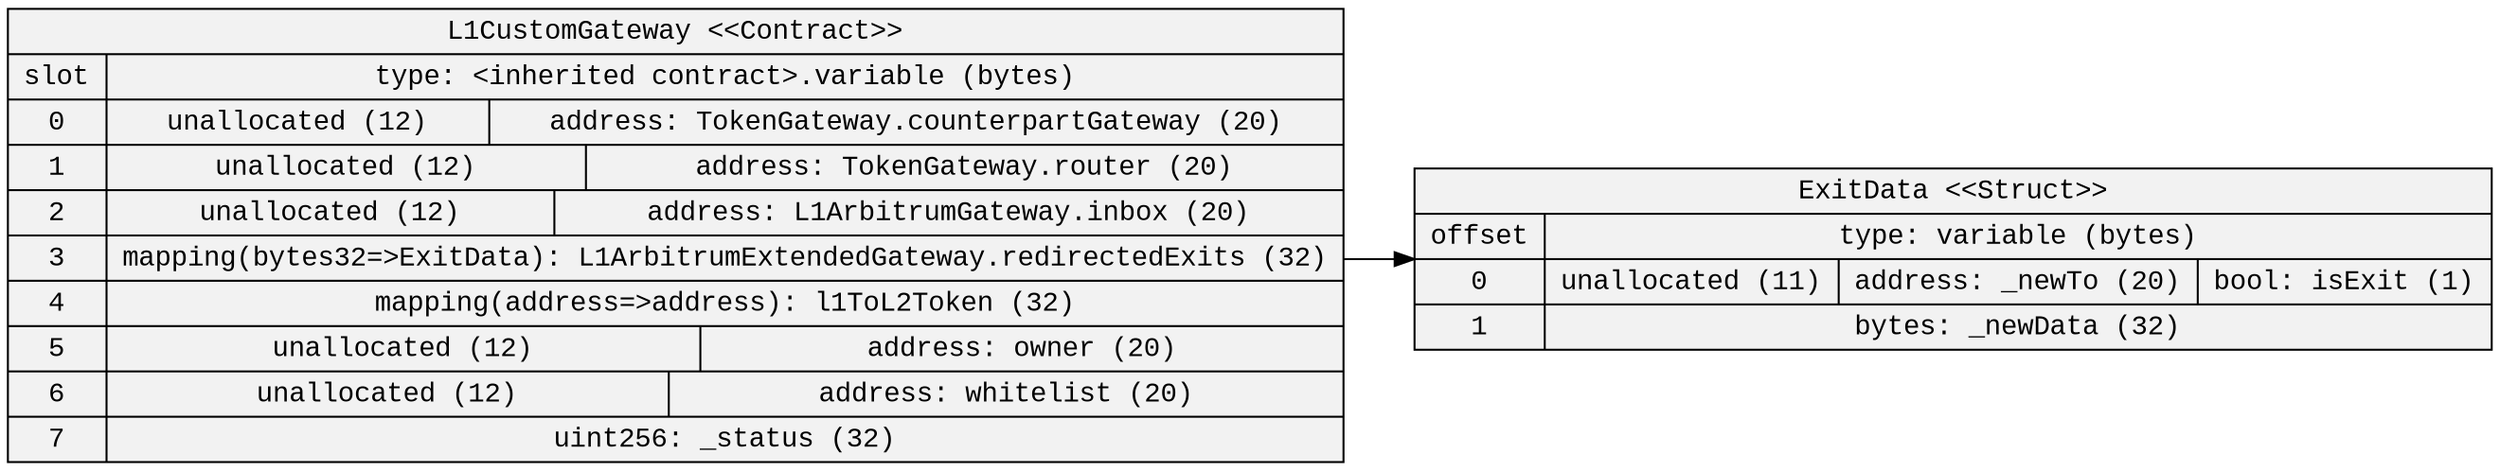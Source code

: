 
digraph StorageDiagram {
rankdir=LR
arrowhead=open
bgcolor="white"
edge [color="black"]
node [shape=record, style=filled, color="black", fillcolor="gray95", fontcolor="black", fontname="Courier New"]
2 [label="L1CustomGateway \<\<Contract\>\>\n | {{ slot | 0 | 1 | 2 | 3 | 4 | 5 | 6 | 7} | { type: \<inherited contract\>.variable (bytes) | {  unallocated (12)  |  address: TokenGateway.counterpartGateway (20) } | {  unallocated (12)  |  address: TokenGateway.router (20) } | {  unallocated (12)  |  address: L1ArbitrumGateway.inbox (20) } | { <7> mapping\(bytes32=\>ExitData\): L1ArbitrumExtendedGateway.redirectedExits (32) } | {  mapping\(address=\>address\): l1ToL2Token (32) } | {  unallocated (12)  |  address: owner (20) } | {  unallocated (12)  |  address: whitelist (20) } | {  uint256: _status (32) }}}"]

1 [label="ExitData \<\<Struct\>\>\n | {{ offset | 0 | 1} | { type: variable (bytes) | {  unallocated (11)  |  address: _newTo (20)  |  bool: isExit (1) } | {  bytes: _newData (32) }}}"]

 2:7 -> 1
}